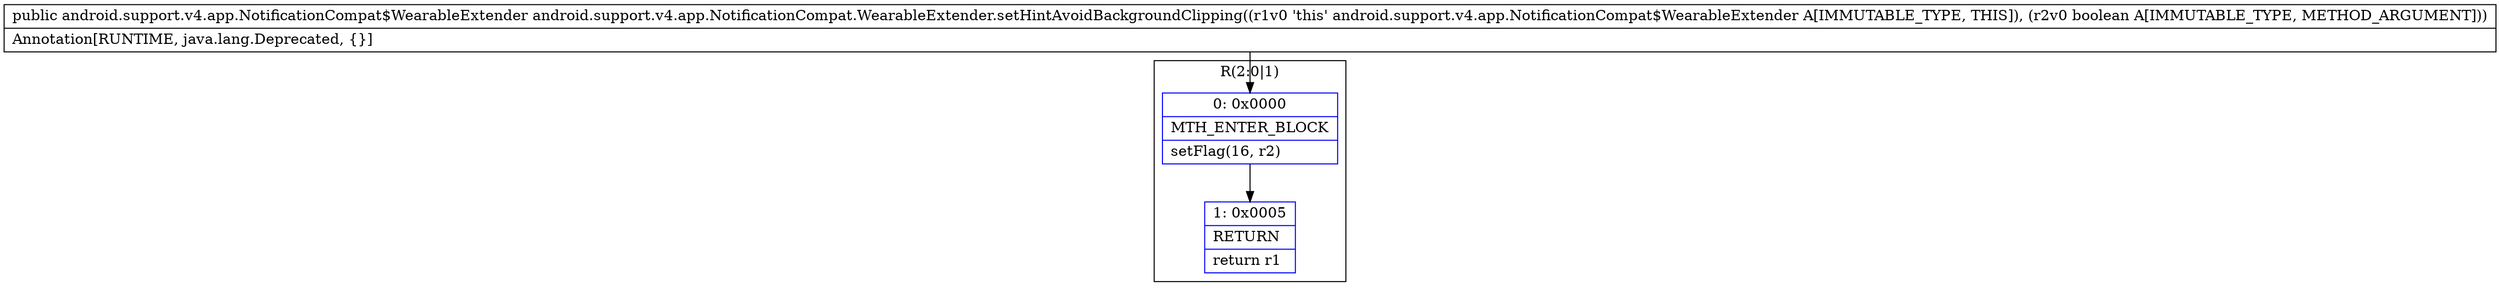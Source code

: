 digraph "CFG forandroid.support.v4.app.NotificationCompat.WearableExtender.setHintAvoidBackgroundClipping(Z)Landroid\/support\/v4\/app\/NotificationCompat$WearableExtender;" {
subgraph cluster_Region_846748185 {
label = "R(2:0|1)";
node [shape=record,color=blue];
Node_0 [shape=record,label="{0\:\ 0x0000|MTH_ENTER_BLOCK\l|setFlag(16, r2)\l}"];
Node_1 [shape=record,label="{1\:\ 0x0005|RETURN\l|return r1\l}"];
}
MethodNode[shape=record,label="{public android.support.v4.app.NotificationCompat$WearableExtender android.support.v4.app.NotificationCompat.WearableExtender.setHintAvoidBackgroundClipping((r1v0 'this' android.support.v4.app.NotificationCompat$WearableExtender A[IMMUTABLE_TYPE, THIS]), (r2v0 boolean A[IMMUTABLE_TYPE, METHOD_ARGUMENT]))  | Annotation[RUNTIME, java.lang.Deprecated, \{\}]\l}"];
MethodNode -> Node_0;
Node_0 -> Node_1;
}

